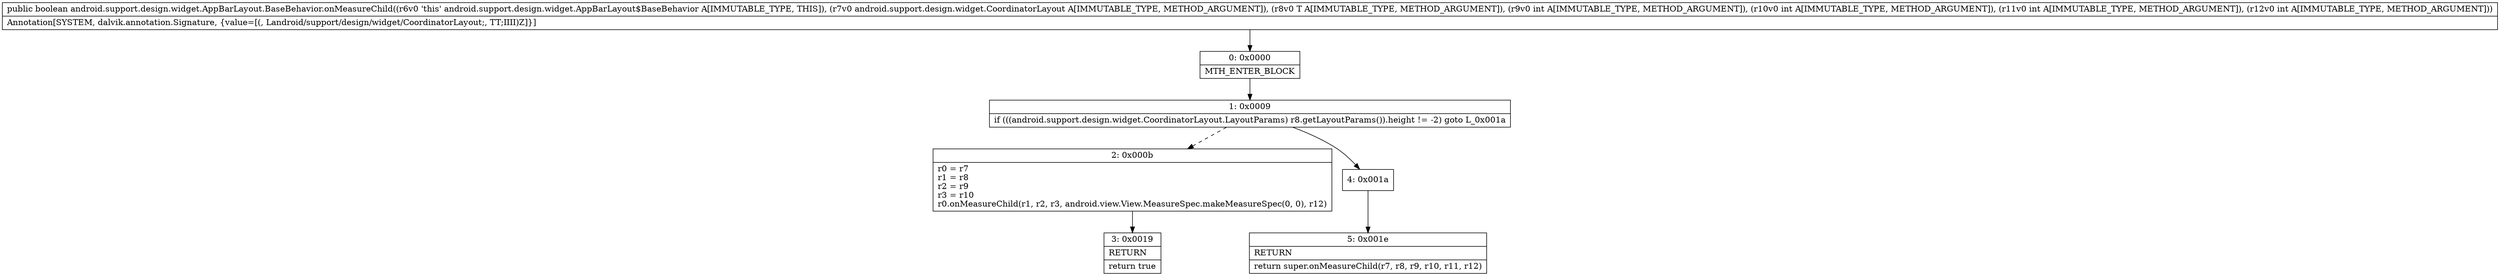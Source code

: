 digraph "CFG forandroid.support.design.widget.AppBarLayout.BaseBehavior.onMeasureChild(Landroid\/support\/design\/widget\/CoordinatorLayout;Landroid\/support\/design\/widget\/AppBarLayout;IIII)Z" {
Node_0 [shape=record,label="{0\:\ 0x0000|MTH_ENTER_BLOCK\l}"];
Node_1 [shape=record,label="{1\:\ 0x0009|if (((android.support.design.widget.CoordinatorLayout.LayoutParams) r8.getLayoutParams()).height != \-2) goto L_0x001a\l}"];
Node_2 [shape=record,label="{2\:\ 0x000b|r0 = r7\lr1 = r8\lr2 = r9\lr3 = r10\lr0.onMeasureChild(r1, r2, r3, android.view.View.MeasureSpec.makeMeasureSpec(0, 0), r12)\l}"];
Node_3 [shape=record,label="{3\:\ 0x0019|RETURN\l|return true\l}"];
Node_4 [shape=record,label="{4\:\ 0x001a}"];
Node_5 [shape=record,label="{5\:\ 0x001e|RETURN\l|return super.onMeasureChild(r7, r8, r9, r10, r11, r12)\l}"];
MethodNode[shape=record,label="{public boolean android.support.design.widget.AppBarLayout.BaseBehavior.onMeasureChild((r6v0 'this' android.support.design.widget.AppBarLayout$BaseBehavior A[IMMUTABLE_TYPE, THIS]), (r7v0 android.support.design.widget.CoordinatorLayout A[IMMUTABLE_TYPE, METHOD_ARGUMENT]), (r8v0 T A[IMMUTABLE_TYPE, METHOD_ARGUMENT]), (r9v0 int A[IMMUTABLE_TYPE, METHOD_ARGUMENT]), (r10v0 int A[IMMUTABLE_TYPE, METHOD_ARGUMENT]), (r11v0 int A[IMMUTABLE_TYPE, METHOD_ARGUMENT]), (r12v0 int A[IMMUTABLE_TYPE, METHOD_ARGUMENT]))  | Annotation[SYSTEM, dalvik.annotation.Signature, \{value=[(, Landroid\/support\/design\/widget\/CoordinatorLayout;, TT;IIII)Z]\}]\l}"];
MethodNode -> Node_0;
Node_0 -> Node_1;
Node_1 -> Node_2[style=dashed];
Node_1 -> Node_4;
Node_2 -> Node_3;
Node_4 -> Node_5;
}

